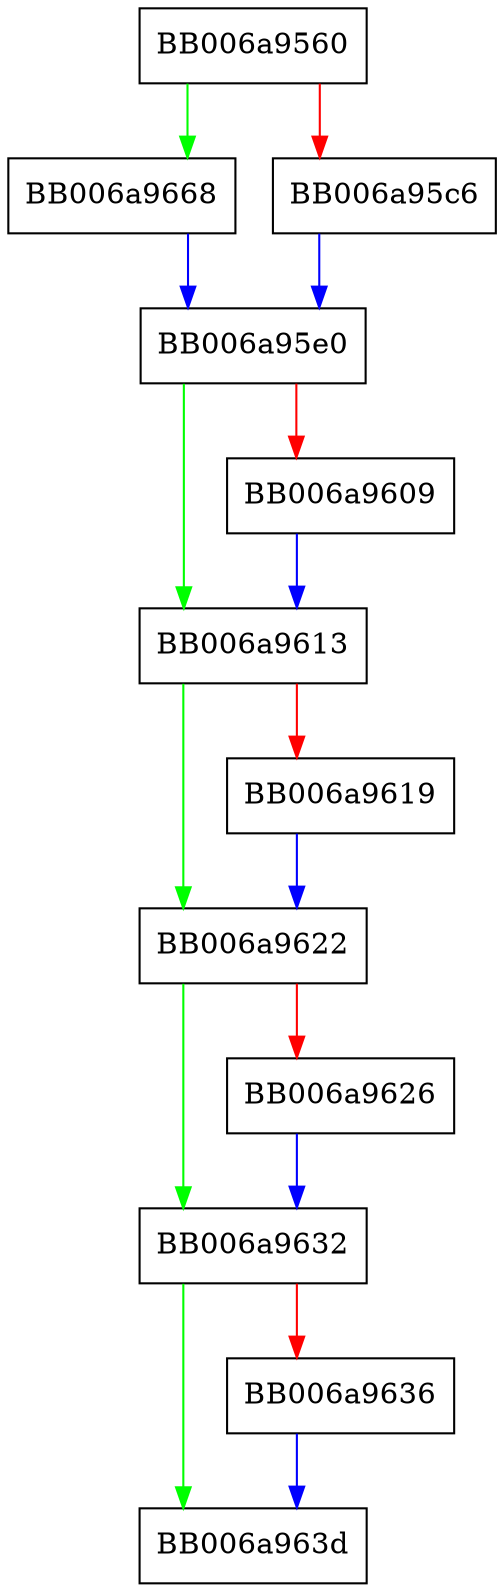 digraph ossl_blake2s_init_key {
  node [shape="box"];
  graph [splines=ortho];
  BB006a9560 -> BB006a9668 [color="green"];
  BB006a9560 -> BB006a95c6 [color="red"];
  BB006a95c6 -> BB006a95e0 [color="blue"];
  BB006a95e0 -> BB006a9613 [color="green"];
  BB006a95e0 -> BB006a9609 [color="red"];
  BB006a9609 -> BB006a9613 [color="blue"];
  BB006a9613 -> BB006a9622 [color="green"];
  BB006a9613 -> BB006a9619 [color="red"];
  BB006a9619 -> BB006a9622 [color="blue"];
  BB006a9622 -> BB006a9632 [color="green"];
  BB006a9622 -> BB006a9626 [color="red"];
  BB006a9626 -> BB006a9632 [color="blue"];
  BB006a9632 -> BB006a963d [color="green"];
  BB006a9632 -> BB006a9636 [color="red"];
  BB006a9636 -> BB006a963d [color="blue"];
  BB006a9668 -> BB006a95e0 [color="blue"];
}